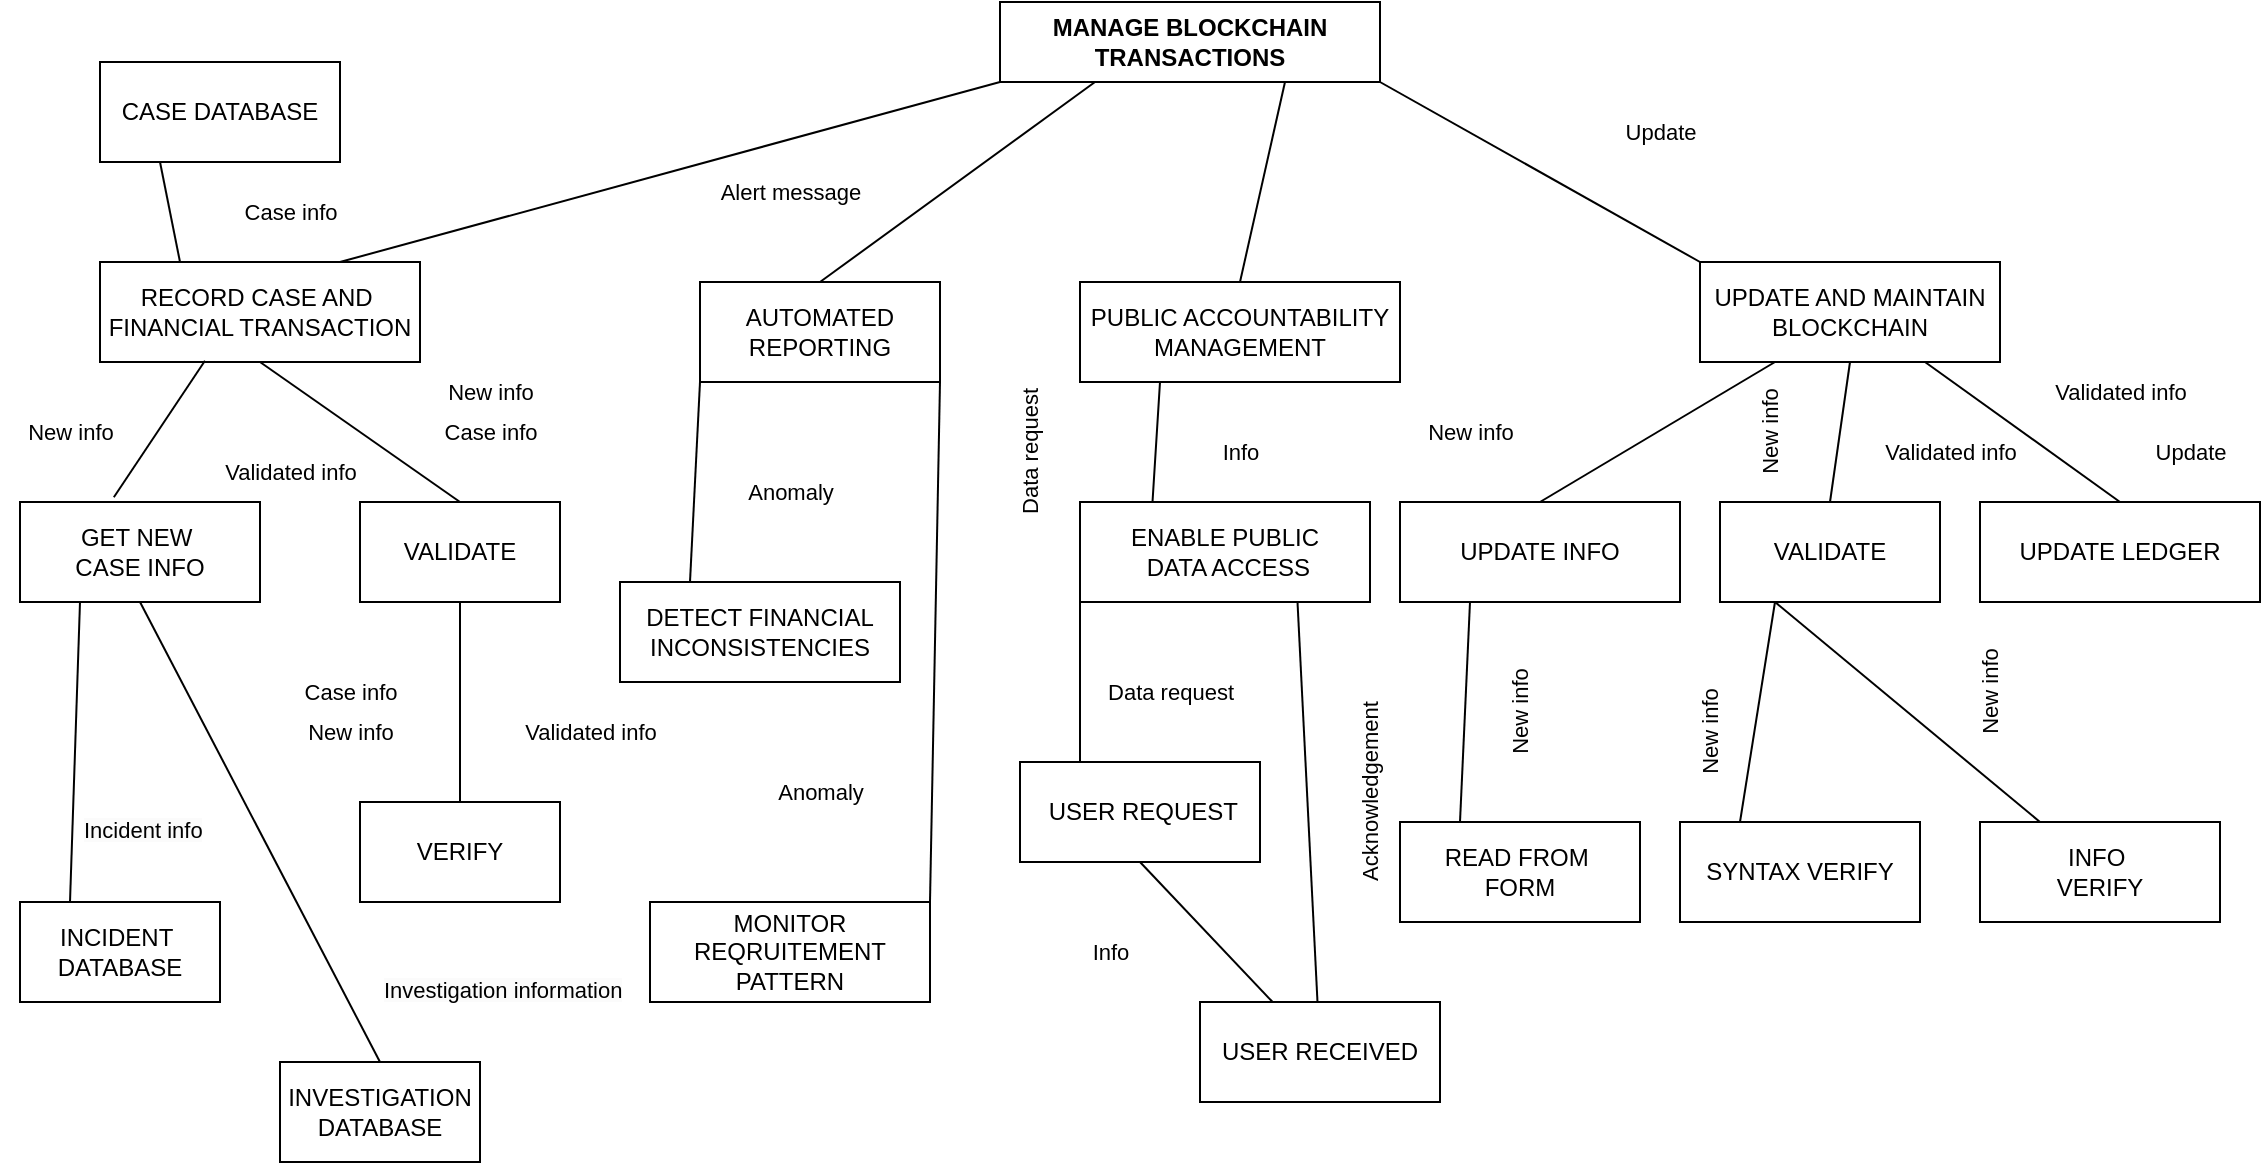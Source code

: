 <mxfile version="24.7.17">
  <diagram name="Page-1" id="d_0JgXEvPhGrC22qDGAM">
    <mxGraphModel dx="954" dy="647" grid="1" gridSize="10" guides="1" tooltips="1" connect="1" arrows="1" fold="1" page="1" pageScale="1" pageWidth="1169" pageHeight="827" math="0" shadow="0">
      <root>
        <mxCell id="0" />
        <mxCell id="1" parent="0" />
        <mxCell id="c4MIGHAGQRNv4FYE_i-L-1" value="&lt;b&gt;MANAGE BLOCKCHAIN&lt;/b&gt;&lt;div&gt;&lt;b&gt;TRANSACTIONS&lt;/b&gt;&lt;/div&gt;" style="whiteSpace=wrap;html=1;" parent="1" vertex="1">
          <mxGeometry x="500" y="50" width="190" height="40" as="geometry" />
        </mxCell>
        <mxCell id="c4MIGHAGQRNv4FYE_i-L-2" value="RECORD CASE AND&amp;nbsp;&lt;div&gt;FINANCIAL TRANSACTION&lt;/div&gt;" style="whiteSpace=wrap;html=1;" parent="1" vertex="1">
          <mxGeometry x="50" y="180" width="160" height="50" as="geometry" />
        </mxCell>
        <mxCell id="c4MIGHAGQRNv4FYE_i-L-3" value="" style="endArrow=none;html=1;rounded=0;entryX=0;entryY=1;entryDx=0;entryDy=0;" parent="1" target="c4MIGHAGQRNv4FYE_i-L-1" edge="1">
          <mxGeometry width="50" height="50" relative="1" as="geometry">
            <mxPoint x="170" y="180" as="sourcePoint" />
            <mxPoint x="220" y="130" as="targetPoint" />
          </mxGeometry>
        </mxCell>
        <mxCell id="c4MIGHAGQRNv4FYE_i-L-4" style="edgeStyle=orthogonalEdgeStyle;rounded=0;orthogonalLoop=1;jettySize=auto;html=1;exitX=0.5;exitY=1;exitDx=0;exitDy=0;" parent="1" source="c4MIGHAGQRNv4FYE_i-L-2" target="c4MIGHAGQRNv4FYE_i-L-2" edge="1">
          <mxGeometry relative="1" as="geometry" />
        </mxCell>
        <mxCell id="c4MIGHAGQRNv4FYE_i-L-8" value="GET NEW&amp;nbsp;&lt;div&gt;CASE INFO&lt;/div&gt;" style="whiteSpace=wrap;html=1;" parent="1" vertex="1">
          <mxGeometry x="10" y="300" width="120" height="50" as="geometry" />
        </mxCell>
        <mxCell id="c4MIGHAGQRNv4FYE_i-L-9" value="VALIDATE" style="rounded=0;whiteSpace=wrap;html=1;" parent="1" vertex="1">
          <mxGeometry x="180" y="300" width="100" height="50" as="geometry" />
        </mxCell>
        <mxCell id="c4MIGHAGQRNv4FYE_i-L-11" value="" style="endArrow=none;html=1;rounded=0;exitX=0.391;exitY=-0.047;exitDx=0;exitDy=0;exitPerimeter=0;entryX=0.328;entryY=0.987;entryDx=0;entryDy=0;entryPerimeter=0;" parent="1" source="c4MIGHAGQRNv4FYE_i-L-8" target="c4MIGHAGQRNv4FYE_i-L-2" edge="1">
          <mxGeometry width="50" height="50" relative="1" as="geometry">
            <mxPoint x="270" y="250" as="sourcePoint" />
            <mxPoint x="320" y="200" as="targetPoint" />
          </mxGeometry>
        </mxCell>
        <mxCell id="c4MIGHAGQRNv4FYE_i-L-12" value="" style="endArrow=none;html=1;rounded=0;exitX=0.5;exitY=0;exitDx=0;exitDy=0;entryX=0.5;entryY=1;entryDx=0;entryDy=0;" parent="1" source="c4MIGHAGQRNv4FYE_i-L-9" target="c4MIGHAGQRNv4FYE_i-L-2" edge="1">
          <mxGeometry width="50" height="50" relative="1" as="geometry">
            <mxPoint x="270" y="250" as="sourcePoint" />
            <mxPoint x="320" y="200" as="targetPoint" />
          </mxGeometry>
        </mxCell>
        <mxCell id="c4MIGHAGQRNv4FYE_i-L-14" value="INCIDENT&amp;nbsp;&lt;div&gt;DATABASE&lt;/div&gt;" style="rounded=0;whiteSpace=wrap;html=1;" parent="1" vertex="1">
          <mxGeometry x="10" y="500" width="100" height="50" as="geometry" />
        </mxCell>
        <mxCell id="c4MIGHAGQRNv4FYE_i-L-15" value="AUTOMATED&lt;div&gt;REPORTING&lt;/div&gt;" style="whiteSpace=wrap;html=1;" parent="1" vertex="1">
          <mxGeometry x="350" y="190" width="120" height="50" as="geometry" />
        </mxCell>
        <mxCell id="c4MIGHAGQRNv4FYE_i-L-18" value="" style="endArrow=none;html=1;rounded=0;entryX=0.25;entryY=1;entryDx=0;entryDy=0;exitX=0.5;exitY=0;exitDx=0;exitDy=0;" parent="1" source="c4MIGHAGQRNv4FYE_i-L-15" target="c4MIGHAGQRNv4FYE_i-L-1" edge="1">
          <mxGeometry width="50" height="50" relative="1" as="geometry">
            <mxPoint x="520" y="170" as="sourcePoint" />
            <mxPoint x="520" y="270" as="targetPoint" />
          </mxGeometry>
        </mxCell>
        <mxCell id="c4MIGHAGQRNv4FYE_i-L-19" value="&lt;div&gt;PUBLIC ACCOUNTABILITY MANAGEMENT&lt;/div&gt;" style="whiteSpace=wrap;html=1;" parent="1" vertex="1">
          <mxGeometry x="540" y="190" width="160" height="50" as="geometry" />
        </mxCell>
        <mxCell id="c4MIGHAGQRNv4FYE_i-L-20" value="ENABLE PUBLIC&lt;div&gt;&amp;nbsp;DATA ACCESS&lt;/div&gt;" style="rounded=0;whiteSpace=wrap;html=1;" parent="1" vertex="1">
          <mxGeometry x="540" y="300" width="145" height="50" as="geometry" />
        </mxCell>
        <mxCell id="c4MIGHAGQRNv4FYE_i-L-23" value="&amp;nbsp;USER REQUEST" style="rounded=0;whiteSpace=wrap;html=1;" parent="1" vertex="1">
          <mxGeometry x="510" y="430" width="120" height="50" as="geometry" />
        </mxCell>
        <mxCell id="c4MIGHAGQRNv4FYE_i-L-24" value="" style="endArrow=none;html=1;rounded=0;entryX=0;entryY=1;entryDx=0;entryDy=0;exitX=0.25;exitY=0;exitDx=0;exitDy=0;" parent="1" source="c4MIGHAGQRNv4FYE_i-L-23" target="c4MIGHAGQRNv4FYE_i-L-20" edge="1">
          <mxGeometry width="50" height="50" relative="1" as="geometry">
            <mxPoint x="570" y="450" as="sourcePoint" />
            <mxPoint x="620" y="400" as="targetPoint" />
          </mxGeometry>
        </mxCell>
        <mxCell id="c4MIGHAGQRNv4FYE_i-L-27" value="" style="endArrow=none;html=1;rounded=0;entryX=0.25;entryY=1;entryDx=0;entryDy=0;exitX=0.25;exitY=0;exitDx=0;exitDy=0;" parent="1" source="c4MIGHAGQRNv4FYE_i-L-20" target="c4MIGHAGQRNv4FYE_i-L-19" edge="1">
          <mxGeometry width="50" height="50" relative="1" as="geometry">
            <mxPoint x="710" y="390" as="sourcePoint" />
            <mxPoint x="700" y="250" as="targetPoint" />
          </mxGeometry>
        </mxCell>
        <mxCell id="c4MIGHAGQRNv4FYE_i-L-28" value="UPDATE AND MAINTAIN&lt;div&gt;BLOCKCHAIN&lt;/div&gt;" style="whiteSpace=wrap;html=1;" parent="1" vertex="1">
          <mxGeometry x="850" y="180" width="150" height="50" as="geometry" />
        </mxCell>
        <mxCell id="c4MIGHAGQRNv4FYE_i-L-29" value="VALIDATE" style="whiteSpace=wrap;html=1;" parent="1" vertex="1">
          <mxGeometry x="860" y="300" width="110" height="50" as="geometry" />
        </mxCell>
        <mxCell id="c4MIGHAGQRNv4FYE_i-L-30" value="UPDATE INFO" style="whiteSpace=wrap;html=1;" parent="1" vertex="1">
          <mxGeometry x="700" y="300" width="140" height="50" as="geometry" />
        </mxCell>
        <mxCell id="c4MIGHAGQRNv4FYE_i-L-32" value="" style="endArrow=none;html=1;rounded=0;entryX=0.25;entryY=1;entryDx=0;entryDy=0;exitX=0.25;exitY=0;exitDx=0;exitDy=0;" parent="1" source="c4MIGHAGQRNv4FYE_i-L-14" target="c4MIGHAGQRNv4FYE_i-L-8" edge="1">
          <mxGeometry width="50" height="50" relative="1" as="geometry">
            <mxPoint x="240" y="490" as="sourcePoint" />
            <mxPoint x="290" y="440" as="targetPoint" />
          </mxGeometry>
        </mxCell>
        <mxCell id="c4MIGHAGQRNv4FYE_i-L-33" value="" style="endArrow=none;html=1;rounded=0;entryX=0.75;entryY=1;entryDx=0;entryDy=0;exitX=0.5;exitY=0;exitDx=0;exitDy=0;" parent="1" source="c4MIGHAGQRNv4FYE_i-L-19" target="c4MIGHAGQRNv4FYE_i-L-1" edge="1">
          <mxGeometry width="50" height="50" relative="1" as="geometry">
            <mxPoint x="240" y="490" as="sourcePoint" />
            <mxPoint x="290" y="440" as="targetPoint" />
          </mxGeometry>
        </mxCell>
        <mxCell id="c4MIGHAGQRNv4FYE_i-L-34" value="" style="endArrow=none;html=1;rounded=0;entryX=1;entryY=1;entryDx=0;entryDy=0;exitX=0;exitY=0;exitDx=0;exitDy=0;" parent="1" source="c4MIGHAGQRNv4FYE_i-L-28" target="c4MIGHAGQRNv4FYE_i-L-1" edge="1">
          <mxGeometry width="50" height="50" relative="1" as="geometry">
            <mxPoint x="240" y="490" as="sourcePoint" />
            <mxPoint x="290" y="440" as="targetPoint" />
          </mxGeometry>
        </mxCell>
        <mxCell id="c4MIGHAGQRNv4FYE_i-L-35" value="" style="endArrow=none;html=1;rounded=0;entryX=0.25;entryY=1;entryDx=0;entryDy=0;exitX=0.5;exitY=0;exitDx=0;exitDy=0;" parent="1" source="c4MIGHAGQRNv4FYE_i-L-30" target="c4MIGHAGQRNv4FYE_i-L-28" edge="1">
          <mxGeometry width="50" height="50" relative="1" as="geometry">
            <mxPoint x="250" y="500" as="sourcePoint" />
            <mxPoint x="300" y="450" as="targetPoint" />
          </mxGeometry>
        </mxCell>
        <mxCell id="c4MIGHAGQRNv4FYE_i-L-63" value="&lt;font style=&quot;font-size: 11px;&quot;&gt;New info&lt;/font&gt;" style="text;html=1;align=center;verticalAlign=middle;resizable=0;points=[];autosize=1;strokeColor=none;fillColor=none;fontSize=11;" parent="1" vertex="1">
          <mxGeometry y="250" width="70" height="30" as="geometry" />
        </mxCell>
        <mxCell id="zKSs4zogI1TLcTinIh2--3" value="&lt;div&gt;INVESTIGATION DATABASE&lt;/div&gt;" style="rounded=0;whiteSpace=wrap;html=1;" vertex="1" parent="1">
          <mxGeometry x="140" y="580" width="100" height="50" as="geometry" />
        </mxCell>
        <mxCell id="zKSs4zogI1TLcTinIh2--4" value="" style="endArrow=none;html=1;rounded=0;entryX=0.5;entryY=1;entryDx=0;entryDy=0;exitX=0.5;exitY=0;exitDx=0;exitDy=0;" edge="1" parent="1" source="zKSs4zogI1TLcTinIh2--3" target="c4MIGHAGQRNv4FYE_i-L-8">
          <mxGeometry width="50" height="50" relative="1" as="geometry">
            <mxPoint x="370" y="490" as="sourcePoint" />
            <mxPoint x="420" y="440" as="targetPoint" />
          </mxGeometry>
        </mxCell>
        <mxCell id="zKSs4zogI1TLcTinIh2--5" value="VERIFY" style="rounded=0;whiteSpace=wrap;html=1;" vertex="1" parent="1">
          <mxGeometry x="180" y="450" width="100" height="50" as="geometry" />
        </mxCell>
        <mxCell id="zKSs4zogI1TLcTinIh2--6" value="" style="endArrow=none;html=1;rounded=0;entryX=0.5;entryY=1;entryDx=0;entryDy=0;" edge="1" parent="1" source="zKSs4zogI1TLcTinIh2--15" target="c4MIGHAGQRNv4FYE_i-L-23">
          <mxGeometry width="50" height="50" relative="1" as="geometry">
            <mxPoint x="340" y="580" as="sourcePoint" />
            <mxPoint x="390" y="530" as="targetPoint" />
          </mxGeometry>
        </mxCell>
        <mxCell id="zKSs4zogI1TLcTinIh2--7" value="" style="endArrow=none;html=1;rounded=0;entryX=0.5;entryY=1;entryDx=0;entryDy=0;exitX=0.5;exitY=0;exitDx=0;exitDy=0;" edge="1" parent="1" source="zKSs4zogI1TLcTinIh2--5" target="c4MIGHAGQRNv4FYE_i-L-9">
          <mxGeometry width="50" height="50" relative="1" as="geometry">
            <mxPoint x="350" y="590" as="sourcePoint" />
            <mxPoint x="400" y="540" as="targetPoint" />
          </mxGeometry>
        </mxCell>
        <mxCell id="zKSs4zogI1TLcTinIh2--9" value="DETECT FINANCIAL&lt;div&gt;INCONSISTENCIES&lt;/div&gt;" style="whiteSpace=wrap;html=1;" vertex="1" parent="1">
          <mxGeometry x="310" y="340" width="140" height="50" as="geometry" />
        </mxCell>
        <mxCell id="zKSs4zogI1TLcTinIh2--11" value="MONITOR REQRUITEMENT&lt;div&gt;PATTERN&lt;/div&gt;" style="whiteSpace=wrap;html=1;" vertex="1" parent="1">
          <mxGeometry x="325" y="500" width="140" height="50" as="geometry" />
        </mxCell>
        <mxCell id="zKSs4zogI1TLcTinIh2--12" value="" style="endArrow=none;html=1;rounded=0;entryX=0;entryY=1;entryDx=0;entryDy=0;exitX=0.25;exitY=0;exitDx=0;exitDy=0;" edge="1" parent="1" source="zKSs4zogI1TLcTinIh2--9" target="c4MIGHAGQRNv4FYE_i-L-15">
          <mxGeometry width="50" height="50" relative="1" as="geometry">
            <mxPoint x="350" y="320" as="sourcePoint" />
            <mxPoint x="400" y="540" as="targetPoint" />
          </mxGeometry>
        </mxCell>
        <mxCell id="zKSs4zogI1TLcTinIh2--13" value="" style="endArrow=none;html=1;rounded=0;entryX=1;entryY=1;entryDx=0;entryDy=0;exitX=1;exitY=0;exitDx=0;exitDy=0;" edge="1" parent="1" source="zKSs4zogI1TLcTinIh2--11" target="c4MIGHAGQRNv4FYE_i-L-15">
          <mxGeometry width="50" height="50" relative="1" as="geometry">
            <mxPoint x="350" y="590" as="sourcePoint" />
            <mxPoint x="400" y="540" as="targetPoint" />
          </mxGeometry>
        </mxCell>
        <mxCell id="zKSs4zogI1TLcTinIh2--15" value="USER RECEIVED" style="rounded=0;whiteSpace=wrap;html=1;" vertex="1" parent="1">
          <mxGeometry x="600" y="550" width="120" height="50" as="geometry" />
        </mxCell>
        <mxCell id="zKSs4zogI1TLcTinIh2--17" value="UPDATE LEDGER" style="whiteSpace=wrap;html=1;" vertex="1" parent="1">
          <mxGeometry x="990" y="300" width="140" height="50" as="geometry" />
        </mxCell>
        <mxCell id="zKSs4zogI1TLcTinIh2--18" value="READ FROM&amp;nbsp;&lt;div&gt;FORM&lt;/div&gt;" style="rounded=0;whiteSpace=wrap;html=1;" vertex="1" parent="1">
          <mxGeometry x="700" y="460" width="120" height="50" as="geometry" />
        </mxCell>
        <mxCell id="zKSs4zogI1TLcTinIh2--19" value="&lt;div&gt;SYNTAX VERIFY&lt;/div&gt;" style="rounded=0;whiteSpace=wrap;html=1;" vertex="1" parent="1">
          <mxGeometry x="840" y="460" width="120" height="50" as="geometry" />
        </mxCell>
        <mxCell id="zKSs4zogI1TLcTinIh2--20" value="&lt;div&gt;INFO&amp;nbsp;&lt;/div&gt;&lt;div&gt;VERIFY&lt;/div&gt;" style="rounded=0;whiteSpace=wrap;html=1;" vertex="1" parent="1">
          <mxGeometry x="990" y="460" width="120" height="50" as="geometry" />
        </mxCell>
        <mxCell id="zKSs4zogI1TLcTinIh2--21" value="" style="endArrow=none;html=1;rounded=0;entryX=0.75;entryY=1;entryDx=0;entryDy=0;" edge="1" parent="1" source="zKSs4zogI1TLcTinIh2--15" target="c4MIGHAGQRNv4FYE_i-L-20">
          <mxGeometry width="50" height="50" relative="1" as="geometry">
            <mxPoint x="350" y="590" as="sourcePoint" />
            <mxPoint x="400" y="540" as="targetPoint" />
          </mxGeometry>
        </mxCell>
        <mxCell id="zKSs4zogI1TLcTinIh2--22" value="" style="endArrow=none;html=1;rounded=0;entryX=0.5;entryY=1;entryDx=0;entryDy=0;exitX=0.5;exitY=0;exitDx=0;exitDy=0;" edge="1" parent="1" source="c4MIGHAGQRNv4FYE_i-L-29" target="c4MIGHAGQRNv4FYE_i-L-28">
          <mxGeometry width="50" height="50" relative="1" as="geometry">
            <mxPoint x="350" y="590" as="sourcePoint" />
            <mxPoint x="400" y="540" as="targetPoint" />
          </mxGeometry>
        </mxCell>
        <mxCell id="zKSs4zogI1TLcTinIh2--23" value="" style="endArrow=none;html=1;rounded=0;entryX=0.75;entryY=1;entryDx=0;entryDy=0;exitX=0.5;exitY=0;exitDx=0;exitDy=0;" edge="1" parent="1" source="zKSs4zogI1TLcTinIh2--17" target="c4MIGHAGQRNv4FYE_i-L-28">
          <mxGeometry width="50" height="50" relative="1" as="geometry">
            <mxPoint x="350" y="590" as="sourcePoint" />
            <mxPoint x="400" y="540" as="targetPoint" />
          </mxGeometry>
        </mxCell>
        <mxCell id="zKSs4zogI1TLcTinIh2--24" value="" style="endArrow=none;html=1;rounded=0;entryX=0.25;entryY=1;entryDx=0;entryDy=0;exitX=0.25;exitY=0;exitDx=0;exitDy=0;" edge="1" parent="1" source="zKSs4zogI1TLcTinIh2--18" target="c4MIGHAGQRNv4FYE_i-L-30">
          <mxGeometry width="50" height="50" relative="1" as="geometry">
            <mxPoint x="350" y="590" as="sourcePoint" />
            <mxPoint x="400" y="540" as="targetPoint" />
          </mxGeometry>
        </mxCell>
        <mxCell id="zKSs4zogI1TLcTinIh2--25" value="" style="endArrow=none;html=1;rounded=0;entryX=0.25;entryY=1;entryDx=0;entryDy=0;exitX=0.25;exitY=0;exitDx=0;exitDy=0;" edge="1" parent="1" source="zKSs4zogI1TLcTinIh2--19" target="c4MIGHAGQRNv4FYE_i-L-29">
          <mxGeometry width="50" height="50" relative="1" as="geometry">
            <mxPoint x="350" y="590" as="sourcePoint" />
            <mxPoint x="400" y="540" as="targetPoint" />
          </mxGeometry>
        </mxCell>
        <mxCell id="zKSs4zogI1TLcTinIh2--26" value="" style="endArrow=none;html=1;rounded=0;entryX=0.25;entryY=1;entryDx=0;entryDy=0;exitX=0.25;exitY=0;exitDx=0;exitDy=0;" edge="1" parent="1" source="zKSs4zogI1TLcTinIh2--20" target="c4MIGHAGQRNv4FYE_i-L-29">
          <mxGeometry width="50" height="50" relative="1" as="geometry">
            <mxPoint x="360" y="600" as="sourcePoint" />
            <mxPoint x="410" y="550" as="targetPoint" />
          </mxGeometry>
        </mxCell>
        <mxCell id="zKSs4zogI1TLcTinIh2--27" value="CASE DATABASE" style="whiteSpace=wrap;html=1;" vertex="1" parent="1">
          <mxGeometry x="50" y="80" width="120" height="50" as="geometry" />
        </mxCell>
        <mxCell id="zKSs4zogI1TLcTinIh2--28" value="" style="endArrow=none;html=1;rounded=0;entryX=0.25;entryY=1;entryDx=0;entryDy=0;exitX=0.25;exitY=0;exitDx=0;exitDy=0;" edge="1" parent="1" source="c4MIGHAGQRNv4FYE_i-L-2" target="zKSs4zogI1TLcTinIh2--27">
          <mxGeometry width="50" height="50" relative="1" as="geometry">
            <mxPoint x="260" y="250" as="sourcePoint" />
            <mxPoint x="310" y="200" as="targetPoint" />
          </mxGeometry>
        </mxCell>
        <mxCell id="zKSs4zogI1TLcTinIh2--29" value="&lt;span style=&quot;caret-color: rgb(0, 0, 0); color: rgb(0, 0, 0); font-family: Helvetica; font-size: 11px; font-style: normal; font-variant-caps: normal; font-weight: 400; letter-spacing: normal; orphans: auto; text-align: center; text-indent: 0px; text-transform: none; white-space: nowrap; widows: auto; word-spacing: 0px; -webkit-text-stroke-width: 0px; background-color: rgb(251, 251, 251); text-decoration: none; display: inline !important; float: none;&quot;&gt;Incident info&lt;/span&gt;" style="text;whiteSpace=wrap;html=1;" vertex="1" parent="1">
          <mxGeometry x="40" y="450" width="80" height="40" as="geometry" />
        </mxCell>
        <mxCell id="zKSs4zogI1TLcTinIh2--30" value="&lt;span style=&quot;caret-color: rgb(0, 0, 0); color: rgb(0, 0, 0); font-family: Helvetica; font-size: 11px; font-style: normal; font-variant-caps: normal; font-weight: 400; letter-spacing: normal; orphans: auto; text-align: center; text-indent: 0px; text-transform: none; white-space: nowrap; widows: auto; word-spacing: 0px; -webkit-text-stroke-width: 0px; background-color: rgb(251, 251, 251); text-decoration: none; display: inline !important; float: none;&quot;&gt;Investigation information&lt;/span&gt;" style="text;whiteSpace=wrap;html=1;" vertex="1" parent="1">
          <mxGeometry x="190" y="530" width="80" height="40" as="geometry" />
        </mxCell>
        <mxCell id="zKSs4zogI1TLcTinIh2--31" value="&lt;font style=&quot;font-size: 11px;&quot;&gt;New info&lt;/font&gt;" style="text;html=1;align=center;verticalAlign=middle;resizable=0;points=[];autosize=1;strokeColor=none;fillColor=none;fontSize=11;" vertex="1" parent="1">
          <mxGeometry x="210" y="230" width="70" height="30" as="geometry" />
        </mxCell>
        <mxCell id="zKSs4zogI1TLcTinIh2--32" value="&lt;font style=&quot;font-size: 11px;&quot;&gt;Case info&lt;/font&gt;" style="text;html=1;align=center;verticalAlign=middle;resizable=0;points=[];autosize=1;strokeColor=none;fillColor=none;fontSize=11;" vertex="1" parent="1">
          <mxGeometry x="210" y="250" width="70" height="30" as="geometry" />
        </mxCell>
        <mxCell id="zKSs4zogI1TLcTinIh2--33" value="&lt;font style=&quot;font-size: 11px;&quot;&gt;Case info&lt;/font&gt;" style="text;html=1;align=center;verticalAlign=middle;resizable=0;points=[];autosize=1;strokeColor=none;fillColor=none;fontSize=11;" vertex="1" parent="1">
          <mxGeometry x="110" y="140" width="70" height="30" as="geometry" />
        </mxCell>
        <mxCell id="zKSs4zogI1TLcTinIh2--34" value="&lt;font style=&quot;font-size: 11px;&quot;&gt;Validated info&lt;/font&gt;" style="text;html=1;align=center;verticalAlign=middle;resizable=0;points=[];autosize=1;strokeColor=none;fillColor=none;fontSize=11;" vertex="1" parent="1">
          <mxGeometry x="250" y="400" width="90" height="30" as="geometry" />
        </mxCell>
        <mxCell id="zKSs4zogI1TLcTinIh2--35" value="&lt;font style=&quot;font-size: 11px;&quot;&gt;Validated info&lt;/font&gt;" style="text;html=1;align=center;verticalAlign=middle;resizable=0;points=[];autosize=1;strokeColor=none;fillColor=none;fontSize=11;" vertex="1" parent="1">
          <mxGeometry x="100" y="270" width="90" height="30" as="geometry" />
        </mxCell>
        <mxCell id="zKSs4zogI1TLcTinIh2--36" value="&lt;font style=&quot;font-size: 11px;&quot;&gt;Anomaly&lt;/font&gt;" style="text;html=1;align=center;verticalAlign=middle;resizable=0;points=[];autosize=1;strokeColor=none;fillColor=none;fontSize=11;" vertex="1" parent="1">
          <mxGeometry x="360" y="280" width="70" height="30" as="geometry" />
        </mxCell>
        <mxCell id="zKSs4zogI1TLcTinIh2--37" value="&lt;font style=&quot;font-size: 11px;&quot;&gt;Anomaly&lt;/font&gt;" style="text;html=1;align=center;verticalAlign=middle;resizable=0;points=[];autosize=1;strokeColor=none;fillColor=none;fontSize=11;" vertex="1" parent="1">
          <mxGeometry x="375" y="430" width="70" height="30" as="geometry" />
        </mxCell>
        <mxCell id="zKSs4zogI1TLcTinIh2--38" value="&lt;font style=&quot;font-size: 11px;&quot;&gt;Alert message&lt;/font&gt;" style="text;html=1;align=center;verticalAlign=middle;resizable=0;points=[];autosize=1;strokeColor=none;fillColor=none;fontSize=11;" vertex="1" parent="1">
          <mxGeometry x="350" y="130" width="90" height="30" as="geometry" />
        </mxCell>
        <mxCell id="zKSs4zogI1TLcTinIh2--39" value="Data request" style="text;html=1;align=center;verticalAlign=middle;resizable=0;points=[];autosize=1;strokeColor=none;fillColor=none;fontSize=11;" vertex="1" parent="1">
          <mxGeometry x="540" y="380" width="90" height="30" as="geometry" />
        </mxCell>
        <mxCell id="zKSs4zogI1TLcTinIh2--40" value="&lt;font style=&quot;font-size: 11px;&quot;&gt;Info&lt;/font&gt;" style="text;html=1;align=center;verticalAlign=middle;resizable=0;points=[];autosize=1;strokeColor=none;fillColor=none;fontSize=11;" vertex="1" parent="1">
          <mxGeometry x="535" y="510" width="40" height="30" as="geometry" />
        </mxCell>
        <mxCell id="zKSs4zogI1TLcTinIh2--41" value="&lt;font style=&quot;font-size: 11px;&quot;&gt;Acknowledgement&lt;/font&gt;" style="text;html=1;align=center;verticalAlign=middle;resizable=0;points=[];autosize=1;strokeColor=none;fillColor=none;fontSize=11;rotation=270;" vertex="1" parent="1">
          <mxGeometry x="630" y="430" width="110" height="30" as="geometry" />
        </mxCell>
        <mxCell id="zKSs4zogI1TLcTinIh2--42" value="&lt;font style=&quot;font-size: 11px;&quot;&gt;New info&lt;/font&gt;" style="text;html=1;align=center;verticalAlign=middle;resizable=0;points=[];autosize=1;strokeColor=none;fillColor=none;fontSize=11;rotation=270;" vertex="1" parent="1">
          <mxGeometry x="725" y="390" width="70" height="30" as="geometry" />
        </mxCell>
        <mxCell id="zKSs4zogI1TLcTinIh2--43" value="&lt;font style=&quot;font-size: 11px;&quot;&gt;New info&lt;/font&gt;" style="text;html=1;align=center;verticalAlign=middle;resizable=0;points=[];autosize=1;strokeColor=none;fillColor=none;fontSize=11;rotation=0;" vertex="1" parent="1">
          <mxGeometry x="700" y="250" width="70" height="30" as="geometry" />
        </mxCell>
        <mxCell id="zKSs4zogI1TLcTinIh2--44" value="Data request" style="text;html=1;align=center;verticalAlign=middle;resizable=0;points=[];autosize=1;strokeColor=none;fillColor=none;fontSize=11;rotation=270;" vertex="1" parent="1">
          <mxGeometry x="470" y="260" width="90" height="30" as="geometry" />
        </mxCell>
        <mxCell id="zKSs4zogI1TLcTinIh2--45" value="&lt;font style=&quot;font-size: 11px;&quot;&gt;Info&lt;/font&gt;" style="text;html=1;align=center;verticalAlign=middle;resizable=0;points=[];autosize=1;strokeColor=none;fillColor=none;fontSize=11;" vertex="1" parent="1">
          <mxGeometry x="600" y="260" width="40" height="30" as="geometry" />
        </mxCell>
        <mxCell id="zKSs4zogI1TLcTinIh2--46" value="&lt;font style=&quot;font-size: 11px;&quot;&gt;New info&lt;/font&gt;" style="text;html=1;align=center;verticalAlign=middle;resizable=0;points=[];autosize=1;strokeColor=none;fillColor=none;fontSize=11;rotation=270;" vertex="1" parent="1">
          <mxGeometry x="850" y="250" width="70" height="30" as="geometry" />
        </mxCell>
        <mxCell id="zKSs4zogI1TLcTinIh2--47" value="&lt;font style=&quot;font-size: 11px;&quot;&gt;New info&lt;/font&gt;" style="text;html=1;align=center;verticalAlign=middle;resizable=0;points=[];autosize=1;strokeColor=none;fillColor=none;fontSize=11;rotation=270;" vertex="1" parent="1">
          <mxGeometry x="820" y="400" width="70" height="30" as="geometry" />
        </mxCell>
        <mxCell id="zKSs4zogI1TLcTinIh2--48" value="&lt;font style=&quot;font-size: 11px;&quot;&gt;New info&lt;/font&gt;" style="text;html=1;align=center;verticalAlign=middle;resizable=0;points=[];autosize=1;strokeColor=none;fillColor=none;fontSize=11;rotation=270;" vertex="1" parent="1">
          <mxGeometry x="960" y="380" width="70" height="30" as="geometry" />
        </mxCell>
        <mxCell id="zKSs4zogI1TLcTinIh2--49" value="&lt;font style=&quot;font-size: 11px;&quot;&gt;Validated info&lt;/font&gt;" style="text;html=1;align=center;verticalAlign=middle;resizable=0;points=[];autosize=1;strokeColor=none;fillColor=none;fontSize=11;rotation=0;" vertex="1" parent="1">
          <mxGeometry x="930" y="260" width="90" height="30" as="geometry" />
        </mxCell>
        <mxCell id="zKSs4zogI1TLcTinIh2--50" value="&lt;font style=&quot;font-size: 11px;&quot;&gt;Validated info&lt;/font&gt;" style="text;html=1;align=center;verticalAlign=middle;resizable=0;points=[];autosize=1;strokeColor=none;fillColor=none;fontSize=11;rotation=0;" vertex="1" parent="1">
          <mxGeometry x="1015" y="230" width="90" height="30" as="geometry" />
        </mxCell>
        <mxCell id="zKSs4zogI1TLcTinIh2--51" value="&lt;font style=&quot;font-size: 11px;&quot;&gt;Update&lt;/font&gt;" style="text;html=1;align=center;verticalAlign=middle;resizable=0;points=[];autosize=1;strokeColor=none;fillColor=none;fontSize=11;rotation=0;" vertex="1" parent="1">
          <mxGeometry x="1065" y="260" width="60" height="30" as="geometry" />
        </mxCell>
        <mxCell id="zKSs4zogI1TLcTinIh2--52" value="&lt;font style=&quot;font-size: 11px;&quot;&gt;Update&lt;/font&gt;" style="text;html=1;align=center;verticalAlign=middle;resizable=0;points=[];autosize=1;strokeColor=none;fillColor=none;fontSize=11;rotation=0;" vertex="1" parent="1">
          <mxGeometry x="800" y="100" width="60" height="30" as="geometry" />
        </mxCell>
        <mxCell id="zKSs4zogI1TLcTinIh2--53" value="&lt;font style=&quot;font-size: 11px;&quot;&gt;Case info&lt;/font&gt;" style="text;html=1;align=center;verticalAlign=middle;resizable=0;points=[];autosize=1;strokeColor=none;fillColor=none;fontSize=11;" vertex="1" parent="1">
          <mxGeometry x="140" y="380" width="70" height="30" as="geometry" />
        </mxCell>
        <mxCell id="zKSs4zogI1TLcTinIh2--54" value="&lt;font style=&quot;font-size: 11px;&quot;&gt;New info&lt;/font&gt;" style="text;html=1;align=center;verticalAlign=middle;resizable=0;points=[];autosize=1;strokeColor=none;fillColor=none;fontSize=11;" vertex="1" parent="1">
          <mxGeometry x="140" y="400" width="70" height="30" as="geometry" />
        </mxCell>
      </root>
    </mxGraphModel>
  </diagram>
</mxfile>
